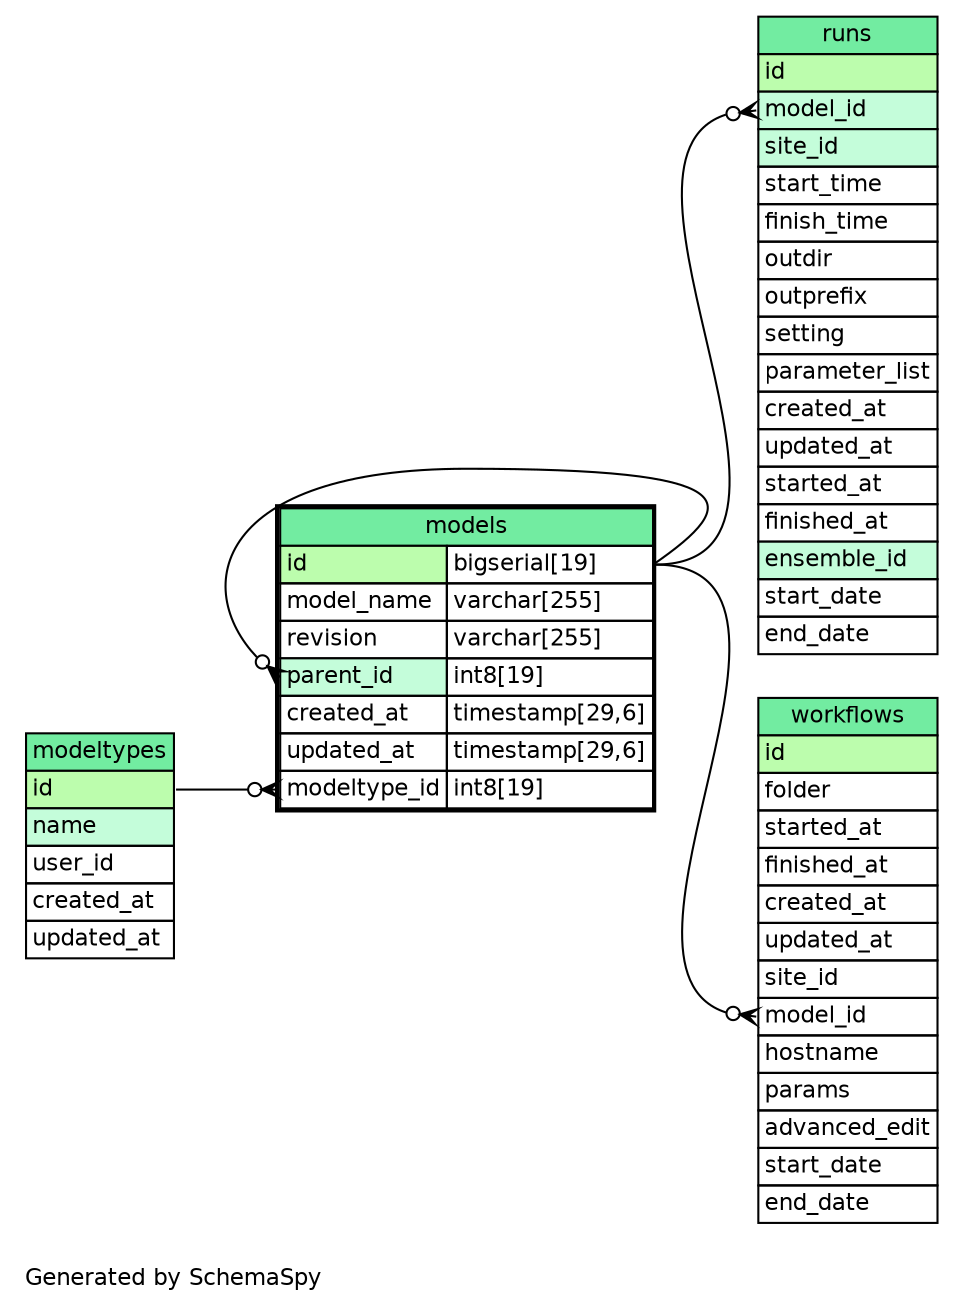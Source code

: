 // dot 2.36.0 on Mac OS X 10.10.1
// SchemaSpy rev Unknown
digraph "oneDegreeRelationshipsDiagram" {
  graph [
    rankdir="RL"
    bgcolor="#ffffff"
    label="\nGenerated by SchemaSpy"
    labeljust="l"
    nodesep="0.18"
    ranksep="0.46"
    fontname="Helvetica"
    fontsize="11"
  ];
  node [
    fontname="Helvetica"
    fontsize="11"
    shape="plaintext"
  ];
  edge [
    arrowsize="0.8"
  ];
  "models":"modeltype_id":w -> "modeltypes":"id":e [arrowhead=none dir=back arrowtail=crowodot];
  "models":"parent_id":w -> "models":"id.type":e [arrowhead=none dir=back arrowtail=crowodot];
  "runs":"model_id":w -> "models":"id.type":e [arrowhead=none dir=back arrowtail=crowodot];
  "workflows":"model_id":w -> "models":"id.type":e [arrowhead=none dir=back arrowtail=crowodot];
  "models" [
    label=<
    <TABLE BORDER="2" CELLBORDER="1" CELLSPACING="0" BGCOLOR="#FFFFFF">
      <TR><TD COLSPAN="4" BGCOLOR="#72ECA1" ALIGN="CENTER">models</TD></TR>
      <TR><TD PORT="id" COLSPAN="3" BGCOLOR="#bcfdad !important" ALIGN="LEFT">id</TD><TD PORT="id.type" ALIGN="LEFT">bigserial[19]</TD></TR>
      <TR><TD PORT="model_name" COLSPAN="3" ALIGN="LEFT">model_name</TD><TD PORT="model_name.type" ALIGN="LEFT">varchar[255]</TD></TR>
      <TR><TD PORT="revision" COLSPAN="3" ALIGN="LEFT">revision</TD><TD PORT="revision.type" ALIGN="LEFT">varchar[255]</TD></TR>
      <TR><TD PORT="parent_id" COLSPAN="3" BGCOLOR="#c4fdda !important" ALIGN="LEFT">parent_id</TD><TD PORT="parent_id.type" ALIGN="LEFT">int8[19]</TD></TR>
      <TR><TD PORT="created_at" COLSPAN="3" ALIGN="LEFT">created_at</TD><TD PORT="created_at.type" ALIGN="LEFT">timestamp[29,6]</TD></TR>
      <TR><TD PORT="updated_at" COLSPAN="3" ALIGN="LEFT">updated_at</TD><TD PORT="updated_at.type" ALIGN="LEFT">timestamp[29,6]</TD></TR>
      <TR><TD PORT="modeltype_id" COLSPAN="3" ALIGN="LEFT">modeltype_id</TD><TD PORT="modeltype_id.type" ALIGN="LEFT">int8[19]</TD></TR>
    </TABLE>>
    URL="models.html"
    tooltip="models"
  ];
  "modeltypes" [
    label=<
    <TABLE BORDER="0" CELLBORDER="1" CELLSPACING="0" BGCOLOR="#FFFFFF">
      <TR><TD COLSPAN="4" BGCOLOR="#72ECA1" ALIGN="CENTER">modeltypes</TD></TR>
      <TR><TD PORT="id" COLSPAN="4" BGCOLOR="#bcfdad !important" ALIGN="LEFT">id</TD></TR>
      <TR><TD PORT="name" COLSPAN="4" BGCOLOR="#c4fdda !important" ALIGN="LEFT">name</TD></TR>
      <TR><TD PORT="user_id" COLSPAN="4" ALIGN="LEFT">user_id</TD></TR>
      <TR><TD PORT="created_at" COLSPAN="4" ALIGN="LEFT">created_at</TD></TR>
      <TR><TD PORT="updated_at" COLSPAN="4" ALIGN="LEFT">updated_at</TD></TR>
    </TABLE>>
    URL="modeltypes.html"
    tooltip="modeltypes"
  ];
  "runs" [
    label=<
    <TABLE BORDER="0" CELLBORDER="1" CELLSPACING="0" BGCOLOR="#FFFFFF">
      <TR><TD COLSPAN="4" BGCOLOR="#72ECA1" ALIGN="CENTER">runs</TD></TR>
      <TR><TD PORT="id" COLSPAN="4" BGCOLOR="#bcfdad !important" ALIGN="LEFT">id</TD></TR>
      <TR><TD PORT="model_id" COLSPAN="4" BGCOLOR="#c4fdda !important" ALIGN="LEFT">model_id</TD></TR>
      <TR><TD PORT="site_id" COLSPAN="4" BGCOLOR="#c4fdda !important" ALIGN="LEFT">site_id</TD></TR>
      <TR><TD PORT="start_time" COLSPAN="4" ALIGN="LEFT">start_time</TD></TR>
      <TR><TD PORT="finish_time" COLSPAN="4" ALIGN="LEFT">finish_time</TD></TR>
      <TR><TD PORT="outdir" COLSPAN="4" ALIGN="LEFT">outdir</TD></TR>
      <TR><TD PORT="outprefix" COLSPAN="4" ALIGN="LEFT">outprefix</TD></TR>
      <TR><TD PORT="setting" COLSPAN="4" ALIGN="LEFT">setting</TD></TR>
      <TR><TD PORT="parameter_list" COLSPAN="4" ALIGN="LEFT">parameter_list</TD></TR>
      <TR><TD PORT="created_at" COLSPAN="4" ALIGN="LEFT">created_at</TD></TR>
      <TR><TD PORT="updated_at" COLSPAN="4" ALIGN="LEFT">updated_at</TD></TR>
      <TR><TD PORT="started_at" COLSPAN="4" ALIGN="LEFT">started_at</TD></TR>
      <TR><TD PORT="finished_at" COLSPAN="4" ALIGN="LEFT">finished_at</TD></TR>
      <TR><TD PORT="ensemble_id" COLSPAN="4" BGCOLOR="#c4fdda !important" ALIGN="LEFT">ensemble_id</TD></TR>
      <TR><TD PORT="start_date" COLSPAN="4" ALIGN="LEFT">start_date</TD></TR>
      <TR><TD PORT="end_date" COLSPAN="4" ALIGN="LEFT">end_date</TD></TR>
    </TABLE>>
    URL="runs.html"
    tooltip="runs"
  ];
  "workflows" [
    label=<
    <TABLE BORDER="0" CELLBORDER="1" CELLSPACING="0" BGCOLOR="#FFFFFF">
      <TR><TD COLSPAN="4" BGCOLOR="#72ECA1" ALIGN="CENTER">workflows</TD></TR>
      <TR><TD PORT="id" COLSPAN="4" BGCOLOR="#bcfdad !important" ALIGN="LEFT">id</TD></TR>
      <TR><TD PORT="folder" COLSPAN="4" ALIGN="LEFT">folder</TD></TR>
      <TR><TD PORT="started_at" COLSPAN="4" ALIGN="LEFT">started_at</TD></TR>
      <TR><TD PORT="finished_at" COLSPAN="4" ALIGN="LEFT">finished_at</TD></TR>
      <TR><TD PORT="created_at" COLSPAN="4" ALIGN="LEFT">created_at</TD></TR>
      <TR><TD PORT="updated_at" COLSPAN="4" ALIGN="LEFT">updated_at</TD></TR>
      <TR><TD PORT="site_id" COLSPAN="4" ALIGN="LEFT">site_id</TD></TR>
      <TR><TD PORT="model_id" COLSPAN="4" ALIGN="LEFT">model_id</TD></TR>
      <TR><TD PORT="hostname" COLSPAN="4" ALIGN="LEFT">hostname</TD></TR>
      <TR><TD PORT="params" COLSPAN="4" ALIGN="LEFT">params</TD></TR>
      <TR><TD PORT="advanced_edit" COLSPAN="4" ALIGN="LEFT">advanced_edit</TD></TR>
      <TR><TD PORT="start_date" COLSPAN="4" ALIGN="LEFT">start_date</TD></TR>
      <TR><TD PORT="end_date" COLSPAN="4" ALIGN="LEFT">end_date</TD></TR>
    </TABLE>>
    URL="workflows.html"
    tooltip="workflows"
  ];
}
